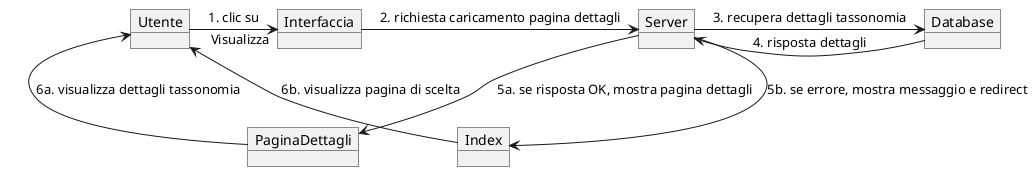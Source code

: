 @startuml Visualizza_tassonomia

object Utente
object Interfaccia
object Server
object Database
object PaginaDettagli
object Index

Utente -> Interfaccia : 1. clic su "Visualizza"
Interfaccia -> Server : 2. richiesta caricamento pagina dettagli
Server -> Database : 3. recupera dettagli tassonomia
Database -> Server : 4. risposta dettagli

' Flusso positivo
Server --> PaginaDettagli : 5a. se risposta OK, mostra pagina dettagli
PaginaDettagli -> Utente : 6a. visualizza dettagli tassonomia

' Flusso errore
Server --> Index : 5b. se errore, mostra messaggio e redirect
Index -> Utente : 6b. visualizza pagina di scelta

@enduml
